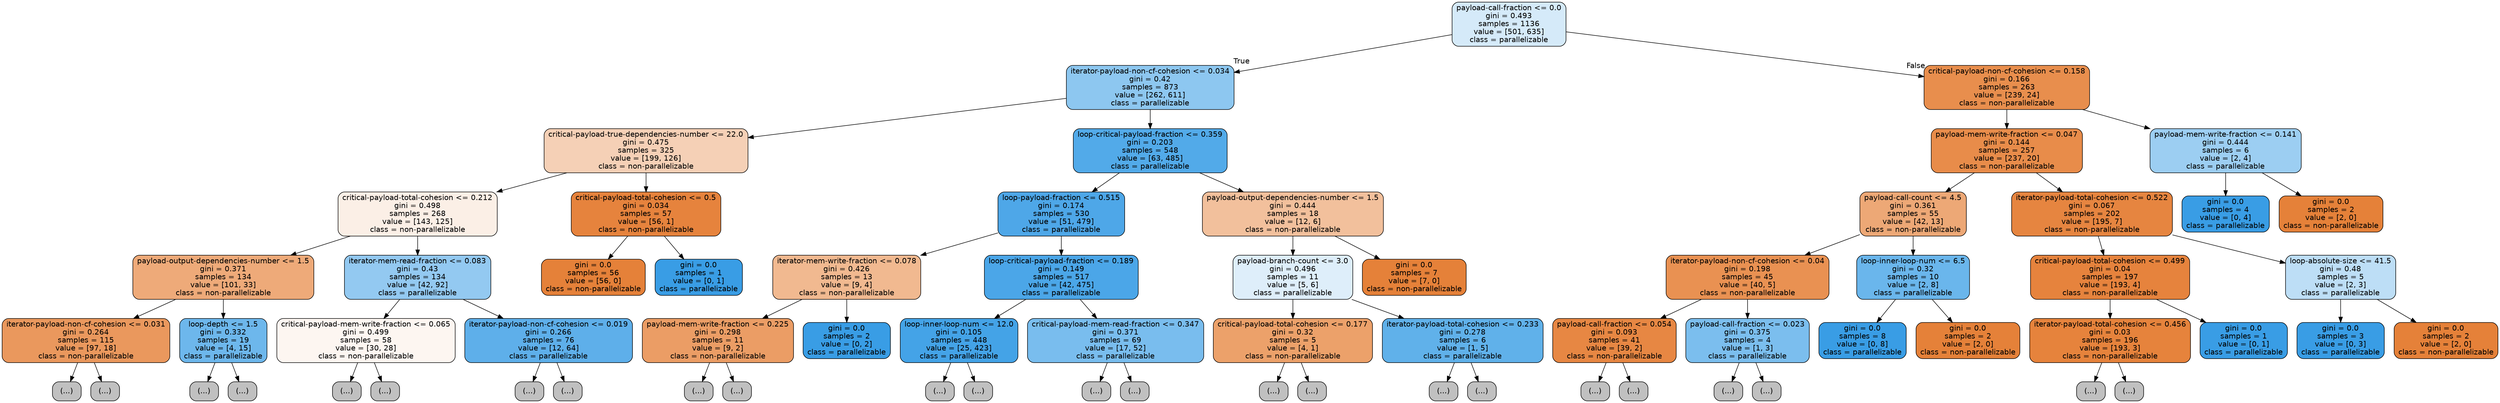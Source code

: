 digraph Tree {
node [shape=box, style="filled, rounded", color="black", fontname=helvetica] ;
edge [fontname=helvetica] ;
0 [label="payload-call-fraction <= 0.0\ngini = 0.493\nsamples = 1136\nvalue = [501, 635]\nclass = parallelizable", fillcolor="#399de536"] ;
1 [label="iterator-payload-non-cf-cohesion <= 0.034\ngini = 0.42\nsamples = 873\nvalue = [262, 611]\nclass = parallelizable", fillcolor="#399de592"] ;
0 -> 1 [labeldistance=2.5, labelangle=45, headlabel="True"] ;
2 [label="critical-payload-true-dependencies-number <= 22.0\ngini = 0.475\nsamples = 325\nvalue = [199, 126]\nclass = non-parallelizable", fillcolor="#e581395e"] ;
1 -> 2 ;
3 [label="critical-payload-total-cohesion <= 0.212\ngini = 0.498\nsamples = 268\nvalue = [143, 125]\nclass = non-parallelizable", fillcolor="#e5813920"] ;
2 -> 3 ;
4 [label="payload-output-dependencies-number <= 1.5\ngini = 0.371\nsamples = 134\nvalue = [101, 33]\nclass = non-parallelizable", fillcolor="#e58139ac"] ;
3 -> 4 ;
5 [label="iterator-payload-non-cf-cohesion <= 0.031\ngini = 0.264\nsamples = 115\nvalue = [97, 18]\nclass = non-parallelizable", fillcolor="#e58139d0"] ;
4 -> 5 ;
6 [label="(...)", fillcolor="#C0C0C0"] ;
5 -> 6 ;
19 [label="(...)", fillcolor="#C0C0C0"] ;
5 -> 19 ;
32 [label="loop-depth <= 1.5\ngini = 0.332\nsamples = 19\nvalue = [4, 15]\nclass = parallelizable", fillcolor="#399de5bb"] ;
4 -> 32 ;
33 [label="(...)", fillcolor="#C0C0C0"] ;
32 -> 33 ;
36 [label="(...)", fillcolor="#C0C0C0"] ;
32 -> 36 ;
39 [label="iterator-mem-read-fraction <= 0.083\ngini = 0.43\nsamples = 134\nvalue = [42, 92]\nclass = parallelizable", fillcolor="#399de58b"] ;
3 -> 39 ;
40 [label="critical-payload-mem-write-fraction <= 0.065\ngini = 0.499\nsamples = 58\nvalue = [30, 28]\nclass = non-parallelizable", fillcolor="#e5813911"] ;
39 -> 40 ;
41 [label="(...)", fillcolor="#C0C0C0"] ;
40 -> 41 ;
52 [label="(...)", fillcolor="#C0C0C0"] ;
40 -> 52 ;
59 [label="iterator-payload-non-cf-cohesion <= 0.019\ngini = 0.266\nsamples = 76\nvalue = [12, 64]\nclass = parallelizable", fillcolor="#399de5cf"] ;
39 -> 59 ;
60 [label="(...)", fillcolor="#C0C0C0"] ;
59 -> 60 ;
69 [label="(...)", fillcolor="#C0C0C0"] ;
59 -> 69 ;
76 [label="critical-payload-total-cohesion <= 0.5\ngini = 0.034\nsamples = 57\nvalue = [56, 1]\nclass = non-parallelizable", fillcolor="#e58139fa"] ;
2 -> 76 ;
77 [label="gini = 0.0\nsamples = 56\nvalue = [56, 0]\nclass = non-parallelizable", fillcolor="#e58139ff"] ;
76 -> 77 ;
78 [label="gini = 0.0\nsamples = 1\nvalue = [0, 1]\nclass = parallelizable", fillcolor="#399de5ff"] ;
76 -> 78 ;
79 [label="loop-critical-payload-fraction <= 0.359\ngini = 0.203\nsamples = 548\nvalue = [63, 485]\nclass = parallelizable", fillcolor="#399de5de"] ;
1 -> 79 ;
80 [label="loop-payload-fraction <= 0.515\ngini = 0.174\nsamples = 530\nvalue = [51, 479]\nclass = parallelizable", fillcolor="#399de5e4"] ;
79 -> 80 ;
81 [label="iterator-mem-write-fraction <= 0.078\ngini = 0.426\nsamples = 13\nvalue = [9, 4]\nclass = non-parallelizable", fillcolor="#e581398e"] ;
80 -> 81 ;
82 [label="payload-mem-write-fraction <= 0.225\ngini = 0.298\nsamples = 11\nvalue = [9, 2]\nclass = non-parallelizable", fillcolor="#e58139c6"] ;
81 -> 82 ;
83 [label="(...)", fillcolor="#C0C0C0"] ;
82 -> 83 ;
86 [label="(...)", fillcolor="#C0C0C0"] ;
82 -> 86 ;
87 [label="gini = 0.0\nsamples = 2\nvalue = [0, 2]\nclass = parallelizable", fillcolor="#399de5ff"] ;
81 -> 87 ;
88 [label="loop-critical-payload-fraction <= 0.189\ngini = 0.149\nsamples = 517\nvalue = [42, 475]\nclass = parallelizable", fillcolor="#399de5e8"] ;
80 -> 88 ;
89 [label="loop-inner-loop-num <= 12.0\ngini = 0.105\nsamples = 448\nvalue = [25, 423]\nclass = parallelizable", fillcolor="#399de5f0"] ;
88 -> 89 ;
90 [label="(...)", fillcolor="#C0C0C0"] ;
89 -> 90 ;
143 [label="(...)", fillcolor="#C0C0C0"] ;
89 -> 143 ;
144 [label="critical-payload-mem-read-fraction <= 0.347\ngini = 0.371\nsamples = 69\nvalue = [17, 52]\nclass = parallelizable", fillcolor="#399de5ac"] ;
88 -> 144 ;
145 [label="(...)", fillcolor="#C0C0C0"] ;
144 -> 145 ;
160 [label="(...)", fillcolor="#C0C0C0"] ;
144 -> 160 ;
167 [label="payload-output-dependencies-number <= 1.5\ngini = 0.444\nsamples = 18\nvalue = [12, 6]\nclass = non-parallelizable", fillcolor="#e581397f"] ;
79 -> 167 ;
168 [label="payload-branch-count <= 3.0\ngini = 0.496\nsamples = 11\nvalue = [5, 6]\nclass = parallelizable", fillcolor="#399de52a"] ;
167 -> 168 ;
169 [label="critical-payload-total-cohesion <= 0.177\ngini = 0.32\nsamples = 5\nvalue = [4, 1]\nclass = non-parallelizable", fillcolor="#e58139bf"] ;
168 -> 169 ;
170 [label="(...)", fillcolor="#C0C0C0"] ;
169 -> 170 ;
171 [label="(...)", fillcolor="#C0C0C0"] ;
169 -> 171 ;
172 [label="iterator-payload-total-cohesion <= 0.233\ngini = 0.278\nsamples = 6\nvalue = [1, 5]\nclass = parallelizable", fillcolor="#399de5cc"] ;
168 -> 172 ;
173 [label="(...)", fillcolor="#C0C0C0"] ;
172 -> 173 ;
174 [label="(...)", fillcolor="#C0C0C0"] ;
172 -> 174 ;
175 [label="gini = 0.0\nsamples = 7\nvalue = [7, 0]\nclass = non-parallelizable", fillcolor="#e58139ff"] ;
167 -> 175 ;
176 [label="critical-payload-non-cf-cohesion <= 0.158\ngini = 0.166\nsamples = 263\nvalue = [239, 24]\nclass = non-parallelizable", fillcolor="#e58139e5"] ;
0 -> 176 [labeldistance=2.5, labelangle=-45, headlabel="False"] ;
177 [label="payload-mem-write-fraction <= 0.047\ngini = 0.144\nsamples = 257\nvalue = [237, 20]\nclass = non-parallelizable", fillcolor="#e58139e9"] ;
176 -> 177 ;
178 [label="payload-call-count <= 4.5\ngini = 0.361\nsamples = 55\nvalue = [42, 13]\nclass = non-parallelizable", fillcolor="#e58139b0"] ;
177 -> 178 ;
179 [label="iterator-payload-non-cf-cohesion <= 0.04\ngini = 0.198\nsamples = 45\nvalue = [40, 5]\nclass = non-parallelizable", fillcolor="#e58139df"] ;
178 -> 179 ;
180 [label="payload-call-fraction <= 0.054\ngini = 0.093\nsamples = 41\nvalue = [39, 2]\nclass = non-parallelizable", fillcolor="#e58139f2"] ;
179 -> 180 ;
181 [label="(...)", fillcolor="#C0C0C0"] ;
180 -> 181 ;
186 [label="(...)", fillcolor="#C0C0C0"] ;
180 -> 186 ;
187 [label="payload-call-fraction <= 0.023\ngini = 0.375\nsamples = 4\nvalue = [1, 3]\nclass = parallelizable", fillcolor="#399de5aa"] ;
179 -> 187 ;
188 [label="(...)", fillcolor="#C0C0C0"] ;
187 -> 188 ;
189 [label="(...)", fillcolor="#C0C0C0"] ;
187 -> 189 ;
190 [label="loop-inner-loop-num <= 6.5\ngini = 0.32\nsamples = 10\nvalue = [2, 8]\nclass = parallelizable", fillcolor="#399de5bf"] ;
178 -> 190 ;
191 [label="gini = 0.0\nsamples = 8\nvalue = [0, 8]\nclass = parallelizable", fillcolor="#399de5ff"] ;
190 -> 191 ;
192 [label="gini = 0.0\nsamples = 2\nvalue = [2, 0]\nclass = non-parallelizable", fillcolor="#e58139ff"] ;
190 -> 192 ;
193 [label="iterator-payload-total-cohesion <= 0.522\ngini = 0.067\nsamples = 202\nvalue = [195, 7]\nclass = non-parallelizable", fillcolor="#e58139f6"] ;
177 -> 193 ;
194 [label="critical-payload-total-cohesion <= 0.499\ngini = 0.04\nsamples = 197\nvalue = [193, 4]\nclass = non-parallelizable", fillcolor="#e58139fa"] ;
193 -> 194 ;
195 [label="iterator-payload-total-cohesion <= 0.456\ngini = 0.03\nsamples = 196\nvalue = [193, 3]\nclass = non-parallelizable", fillcolor="#e58139fb"] ;
194 -> 195 ;
196 [label="(...)", fillcolor="#C0C0C0"] ;
195 -> 196 ;
201 [label="(...)", fillcolor="#C0C0C0"] ;
195 -> 201 ;
206 [label="gini = 0.0\nsamples = 1\nvalue = [0, 1]\nclass = parallelizable", fillcolor="#399de5ff"] ;
194 -> 206 ;
207 [label="loop-absolute-size <= 41.5\ngini = 0.48\nsamples = 5\nvalue = [2, 3]\nclass = parallelizable", fillcolor="#399de555"] ;
193 -> 207 ;
208 [label="gini = 0.0\nsamples = 3\nvalue = [0, 3]\nclass = parallelizable", fillcolor="#399de5ff"] ;
207 -> 208 ;
209 [label="gini = 0.0\nsamples = 2\nvalue = [2, 0]\nclass = non-parallelizable", fillcolor="#e58139ff"] ;
207 -> 209 ;
210 [label="payload-mem-write-fraction <= 0.141\ngini = 0.444\nsamples = 6\nvalue = [2, 4]\nclass = parallelizable", fillcolor="#399de57f"] ;
176 -> 210 ;
211 [label="gini = 0.0\nsamples = 4\nvalue = [0, 4]\nclass = parallelizable", fillcolor="#399de5ff"] ;
210 -> 211 ;
212 [label="gini = 0.0\nsamples = 2\nvalue = [2, 0]\nclass = non-parallelizable", fillcolor="#e58139ff"] ;
210 -> 212 ;
}